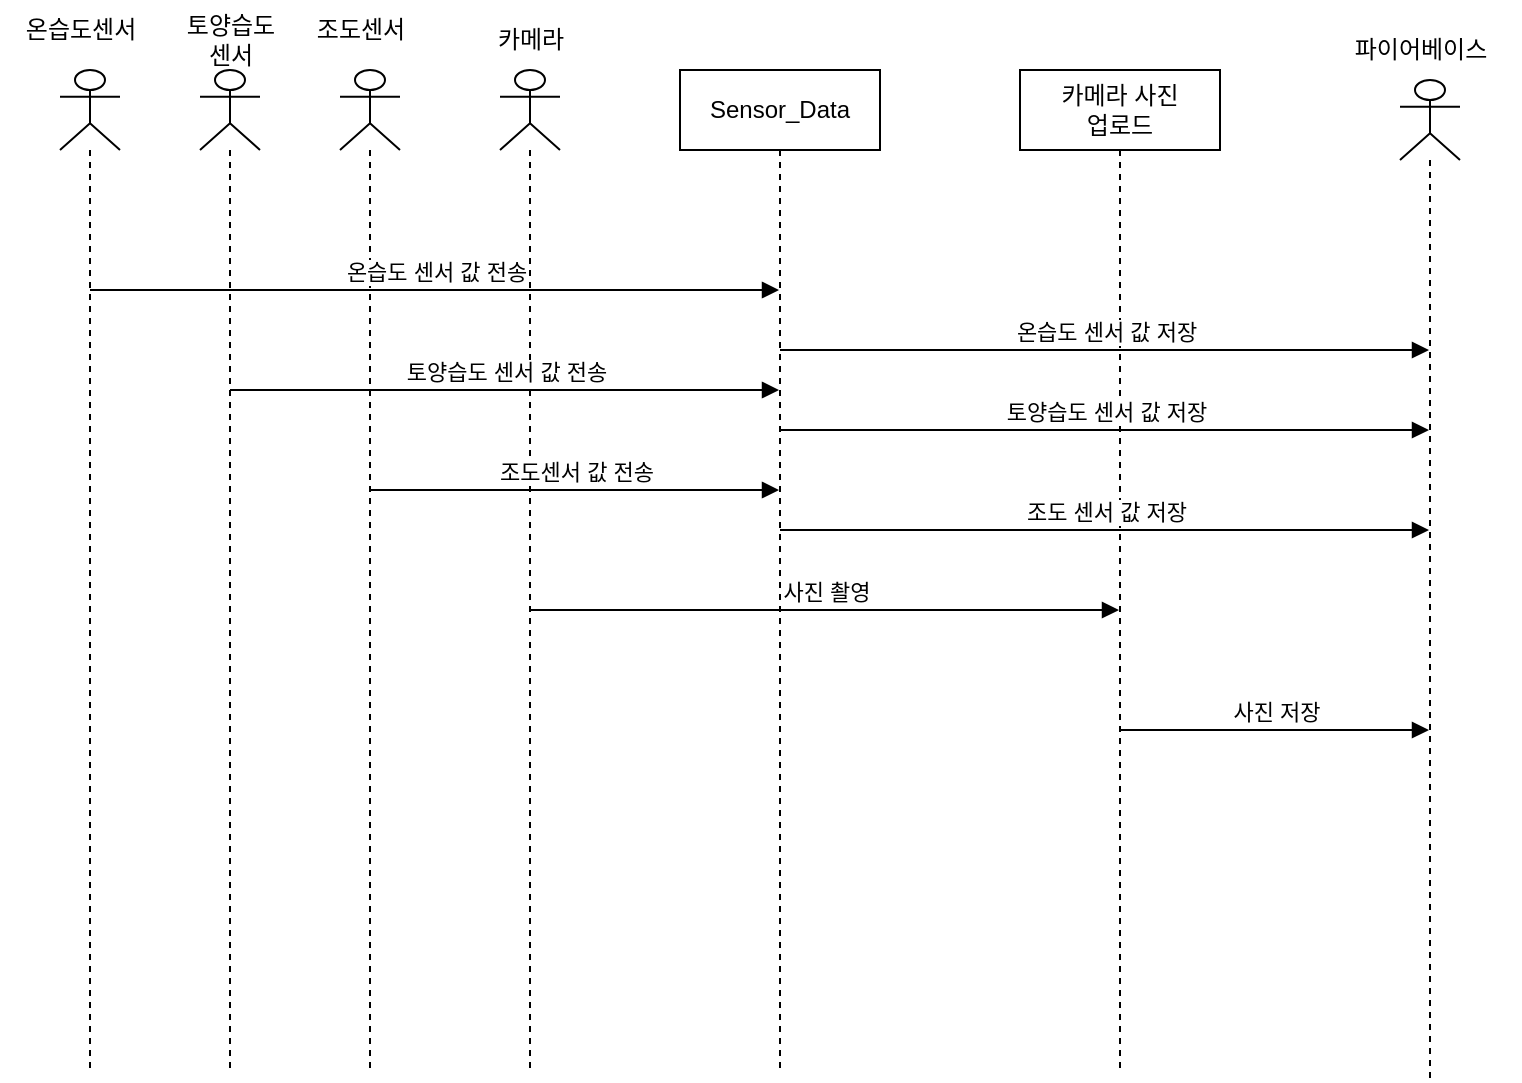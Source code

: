 <mxfile version="20.5.3" type="github">
  <diagram id="7VTsDJ_XSaAIJs9YWt-o" name="페이지-1">
    <mxGraphModel dx="1038" dy="571" grid="1" gridSize="10" guides="1" tooltips="1" connect="1" arrows="1" fold="1" page="1" pageScale="1" pageWidth="3300" pageHeight="4681" math="0" shadow="0">
      <root>
        <mxCell id="0" />
        <mxCell id="1" parent="0" />
        <mxCell id="J3Kr5sSDvwF1lpIXGCPc-1" value="" style="shape=umlLifeline;participant=umlActor;perimeter=lifelinePerimeter;whiteSpace=wrap;html=1;container=1;collapsible=0;recursiveResize=0;verticalAlign=top;spacingTop=36;outlineConnect=0;" vertex="1" parent="1">
          <mxGeometry x="120" y="70" width="30" height="500" as="geometry" />
        </mxCell>
        <mxCell id="J3Kr5sSDvwF1lpIXGCPc-2" value="" style="shape=umlLifeline;participant=umlActor;perimeter=lifelinePerimeter;whiteSpace=wrap;html=1;container=1;collapsible=0;recursiveResize=0;verticalAlign=top;spacingTop=36;outlineConnect=0;" vertex="1" parent="1">
          <mxGeometry x="190" y="70" width="30" height="500" as="geometry" />
        </mxCell>
        <mxCell id="J3Kr5sSDvwF1lpIXGCPc-3" value="" style="shape=umlLifeline;participant=umlActor;perimeter=lifelinePerimeter;whiteSpace=wrap;html=1;container=1;collapsible=0;recursiveResize=0;verticalAlign=top;spacingTop=36;outlineConnect=0;" vertex="1" parent="1">
          <mxGeometry x="260" y="70" width="30" height="500" as="geometry" />
        </mxCell>
        <mxCell id="J3Kr5sSDvwF1lpIXGCPc-4" value="" style="shape=umlLifeline;participant=umlActor;perimeter=lifelinePerimeter;whiteSpace=wrap;html=1;container=1;collapsible=0;recursiveResize=0;verticalAlign=top;spacingTop=36;outlineConnect=0;" vertex="1" parent="1">
          <mxGeometry x="340" y="70" width="30" height="500" as="geometry" />
        </mxCell>
        <mxCell id="J3Kr5sSDvwF1lpIXGCPc-5" value="카메라" style="text;html=1;align=center;verticalAlign=middle;resizable=0;points=[];autosize=1;strokeColor=none;fillColor=none;" vertex="1" parent="1">
          <mxGeometry x="325" y="40" width="60" height="30" as="geometry" />
        </mxCell>
        <mxCell id="J3Kr5sSDvwF1lpIXGCPc-6" value="조도센서" style="text;html=1;align=center;verticalAlign=middle;resizable=0;points=[];autosize=1;strokeColor=none;fillColor=none;" vertex="1" parent="1">
          <mxGeometry x="235" y="35" width="70" height="30" as="geometry" />
        </mxCell>
        <mxCell id="J3Kr5sSDvwF1lpIXGCPc-7" value="토양습도&lt;br&gt;센서" style="text;html=1;align=center;verticalAlign=middle;resizable=0;points=[];autosize=1;strokeColor=none;fillColor=none;" vertex="1" parent="1">
          <mxGeometry x="170" y="35" width="70" height="40" as="geometry" />
        </mxCell>
        <mxCell id="J3Kr5sSDvwF1lpIXGCPc-8" value="온습도센서" style="text;html=1;align=center;verticalAlign=middle;resizable=0;points=[];autosize=1;strokeColor=none;fillColor=none;" vertex="1" parent="1">
          <mxGeometry x="90" y="35" width="80" height="30" as="geometry" />
        </mxCell>
        <mxCell id="J3Kr5sSDvwF1lpIXGCPc-9" value="Sensor_Data" style="shape=umlLifeline;perimeter=lifelinePerimeter;whiteSpace=wrap;html=1;container=1;collapsible=0;recursiveResize=0;outlineConnect=0;" vertex="1" parent="1">
          <mxGeometry x="430" y="70" width="100" height="500" as="geometry" />
        </mxCell>
        <mxCell id="J3Kr5sSDvwF1lpIXGCPc-10" value="" style="shape=umlLifeline;participant=umlActor;perimeter=lifelinePerimeter;whiteSpace=wrap;html=1;container=1;collapsible=0;recursiveResize=0;verticalAlign=top;spacingTop=36;outlineConnect=0;" vertex="1" parent="1">
          <mxGeometry x="790" y="75" width="30" height="500" as="geometry" />
        </mxCell>
        <mxCell id="J3Kr5sSDvwF1lpIXGCPc-11" value="파이어베이스" style="text;html=1;align=center;verticalAlign=middle;resizable=0;points=[];autosize=1;strokeColor=none;fillColor=none;" vertex="1" parent="1">
          <mxGeometry x="750" y="45" width="100" height="30" as="geometry" />
        </mxCell>
        <mxCell id="J3Kr5sSDvwF1lpIXGCPc-12" value="온습도 센서 값 전송" style="html=1;verticalAlign=bottom;endArrow=block;rounded=0;" edge="1" parent="1" source="J3Kr5sSDvwF1lpIXGCPc-1" target="J3Kr5sSDvwF1lpIXGCPc-9">
          <mxGeometry width="80" relative="1" as="geometry">
            <mxPoint x="490" y="310" as="sourcePoint" />
            <mxPoint x="570" y="310" as="targetPoint" />
            <Array as="points">
              <mxPoint x="310" y="180" />
            </Array>
          </mxGeometry>
        </mxCell>
        <mxCell id="J3Kr5sSDvwF1lpIXGCPc-13" value="토양습도 센서 값 전송" style="html=1;verticalAlign=bottom;endArrow=block;rounded=0;" edge="1" parent="1" source="J3Kr5sSDvwF1lpIXGCPc-2" target="J3Kr5sSDvwF1lpIXGCPc-9">
          <mxGeometry width="80" relative="1" as="geometry">
            <mxPoint x="144.5" y="190" as="sourcePoint" />
            <mxPoint x="489.5" y="190" as="targetPoint" />
            <Array as="points">
              <mxPoint x="320" y="230" />
            </Array>
          </mxGeometry>
        </mxCell>
        <mxCell id="J3Kr5sSDvwF1lpIXGCPc-14" value="조도센서 값 전송" style="html=1;verticalAlign=bottom;endArrow=block;rounded=0;" edge="1" parent="1" source="J3Kr5sSDvwF1lpIXGCPc-3" target="J3Kr5sSDvwF1lpIXGCPc-9">
          <mxGeometry width="80" relative="1" as="geometry">
            <mxPoint x="214.5" y="200" as="sourcePoint" />
            <mxPoint x="489.5" y="200" as="targetPoint" />
            <Array as="points">
              <mxPoint x="330" y="280" />
            </Array>
          </mxGeometry>
        </mxCell>
        <mxCell id="J3Kr5sSDvwF1lpIXGCPc-15" value="카메라 사진 &lt;br&gt;업로드" style="shape=umlLifeline;perimeter=lifelinePerimeter;whiteSpace=wrap;html=1;container=1;collapsible=0;recursiveResize=0;outlineConnect=0;" vertex="1" parent="1">
          <mxGeometry x="600" y="70" width="100" height="500" as="geometry" />
        </mxCell>
        <mxCell id="J3Kr5sSDvwF1lpIXGCPc-16" value="사진 촬영" style="html=1;verticalAlign=bottom;endArrow=block;rounded=0;" edge="1" parent="1" source="J3Kr5sSDvwF1lpIXGCPc-4" target="J3Kr5sSDvwF1lpIXGCPc-15">
          <mxGeometry width="80" relative="1" as="geometry">
            <mxPoint x="284.5" y="280" as="sourcePoint" />
            <mxPoint x="489.5" y="280" as="targetPoint" />
            <Array as="points">
              <mxPoint x="500" y="340" />
            </Array>
          </mxGeometry>
        </mxCell>
        <mxCell id="J3Kr5sSDvwF1lpIXGCPc-17" value="사진 저장" style="html=1;verticalAlign=bottom;endArrow=block;rounded=0;" edge="1" parent="1" source="J3Kr5sSDvwF1lpIXGCPc-15" target="J3Kr5sSDvwF1lpIXGCPc-10">
          <mxGeometry width="80" relative="1" as="geometry">
            <mxPoint x="364.5" y="320" as="sourcePoint" />
            <mxPoint x="659.5" y="320" as="targetPoint" />
            <Array as="points">
              <mxPoint x="700" y="400" />
            </Array>
          </mxGeometry>
        </mxCell>
        <mxCell id="J3Kr5sSDvwF1lpIXGCPc-18" value="온습도 센서 값 저장" style="html=1;verticalAlign=bottom;endArrow=block;rounded=0;" edge="1" parent="1" source="J3Kr5sSDvwF1lpIXGCPc-9" target="J3Kr5sSDvwF1lpIXGCPc-10">
          <mxGeometry width="80" relative="1" as="geometry">
            <mxPoint x="364.5" y="320" as="sourcePoint" />
            <mxPoint x="659.5" y="320" as="targetPoint" />
            <Array as="points">
              <mxPoint x="640" y="210" />
            </Array>
          </mxGeometry>
        </mxCell>
        <mxCell id="J3Kr5sSDvwF1lpIXGCPc-19" value="토양습도 센서 값 저장" style="html=1;verticalAlign=bottom;endArrow=block;rounded=0;" edge="1" parent="1" source="J3Kr5sSDvwF1lpIXGCPc-9" target="J3Kr5sSDvwF1lpIXGCPc-10">
          <mxGeometry width="80" relative="1" as="geometry">
            <mxPoint x="489.5" y="220" as="sourcePoint" />
            <mxPoint x="814.5" y="220" as="targetPoint" />
            <Array as="points">
              <mxPoint x="660" y="250" />
            </Array>
          </mxGeometry>
        </mxCell>
        <mxCell id="J3Kr5sSDvwF1lpIXGCPc-20" value="조도 센서 값 저장" style="html=1;verticalAlign=bottom;endArrow=block;rounded=0;" edge="1" parent="1" source="J3Kr5sSDvwF1lpIXGCPc-9" target="J3Kr5sSDvwF1lpIXGCPc-10">
          <mxGeometry width="80" relative="1" as="geometry">
            <mxPoint x="499.5" y="230" as="sourcePoint" />
            <mxPoint x="824.5" y="230" as="targetPoint" />
            <Array as="points">
              <mxPoint x="670" y="300" />
            </Array>
          </mxGeometry>
        </mxCell>
      </root>
    </mxGraphModel>
  </diagram>
</mxfile>
